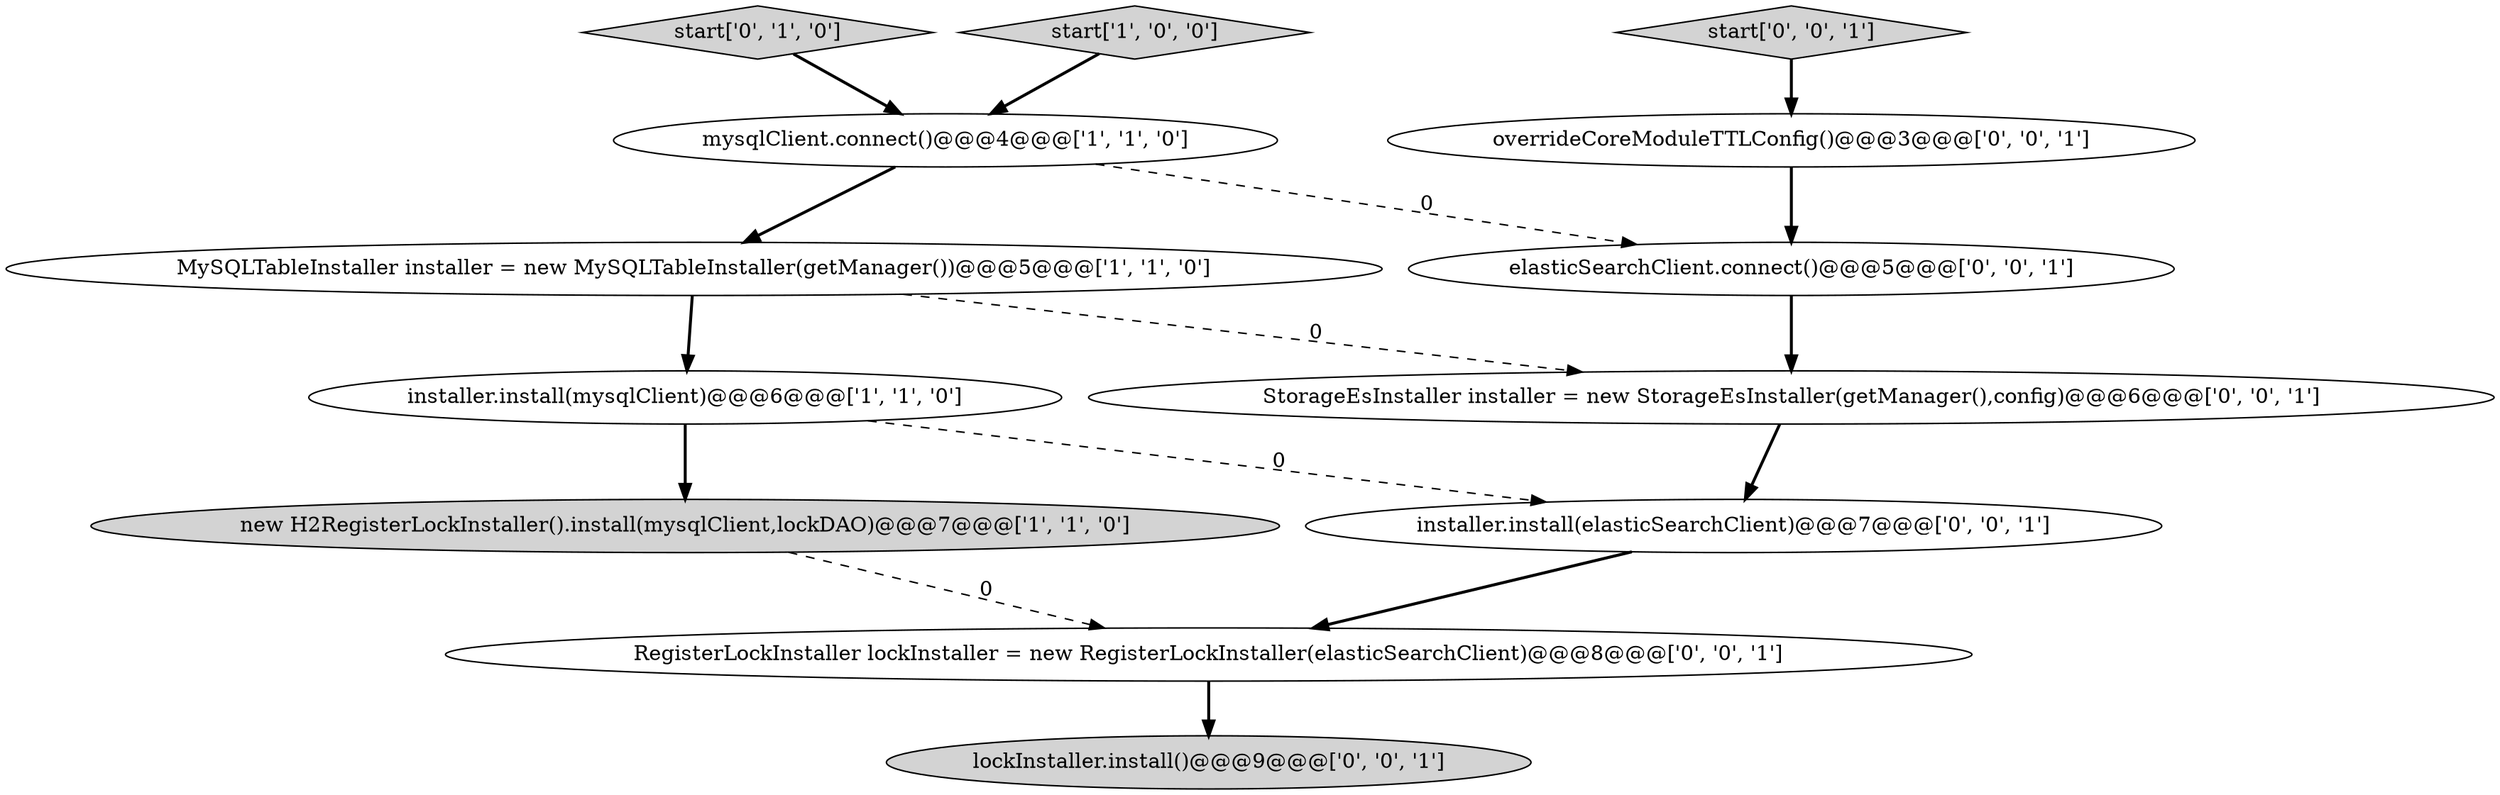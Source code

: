 digraph {
8 [style = filled, label = "lockInstaller.install()@@@9@@@['0', '0', '1']", fillcolor = lightgray, shape = ellipse image = "AAA0AAABBB3BBB"];
2 [style = filled, label = "MySQLTableInstaller installer = new MySQLTableInstaller(getManager())@@@5@@@['1', '1', '0']", fillcolor = white, shape = ellipse image = "AAA0AAABBB1BBB"];
3 [style = filled, label = "mysqlClient.connect()@@@4@@@['1', '1', '0']", fillcolor = white, shape = ellipse image = "AAA0AAABBB1BBB"];
11 [style = filled, label = "start['0', '0', '1']", fillcolor = lightgray, shape = diamond image = "AAA0AAABBB3BBB"];
1 [style = filled, label = "installer.install(mysqlClient)@@@6@@@['1', '1', '0']", fillcolor = white, shape = ellipse image = "AAA0AAABBB1BBB"];
5 [style = filled, label = "start['0', '1', '0']", fillcolor = lightgray, shape = diamond image = "AAA0AAABBB2BBB"];
6 [style = filled, label = "StorageEsInstaller installer = new StorageEsInstaller(getManager(),config)@@@6@@@['0', '0', '1']", fillcolor = white, shape = ellipse image = "AAA0AAABBB3BBB"];
9 [style = filled, label = "elasticSearchClient.connect()@@@5@@@['0', '0', '1']", fillcolor = white, shape = ellipse image = "AAA0AAABBB3BBB"];
0 [style = filled, label = "start['1', '0', '0']", fillcolor = lightgray, shape = diamond image = "AAA0AAABBB1BBB"];
12 [style = filled, label = "overrideCoreModuleTTLConfig()@@@3@@@['0', '0', '1']", fillcolor = white, shape = ellipse image = "AAA0AAABBB3BBB"];
7 [style = filled, label = "installer.install(elasticSearchClient)@@@7@@@['0', '0', '1']", fillcolor = white, shape = ellipse image = "AAA0AAABBB3BBB"];
4 [style = filled, label = "new H2RegisterLockInstaller().install(mysqlClient,lockDAO)@@@7@@@['1', '1', '0']", fillcolor = lightgray, shape = ellipse image = "AAA0AAABBB1BBB"];
10 [style = filled, label = "RegisterLockInstaller lockInstaller = new RegisterLockInstaller(elasticSearchClient)@@@8@@@['0', '0', '1']", fillcolor = white, shape = ellipse image = "AAA0AAABBB3BBB"];
12->9 [style = bold, label=""];
1->7 [style = dashed, label="0"];
4->10 [style = dashed, label="0"];
10->8 [style = bold, label=""];
5->3 [style = bold, label=""];
6->7 [style = bold, label=""];
0->3 [style = bold, label=""];
11->12 [style = bold, label=""];
2->1 [style = bold, label=""];
3->9 [style = dashed, label="0"];
3->2 [style = bold, label=""];
7->10 [style = bold, label=""];
1->4 [style = bold, label=""];
9->6 [style = bold, label=""];
2->6 [style = dashed, label="0"];
}
